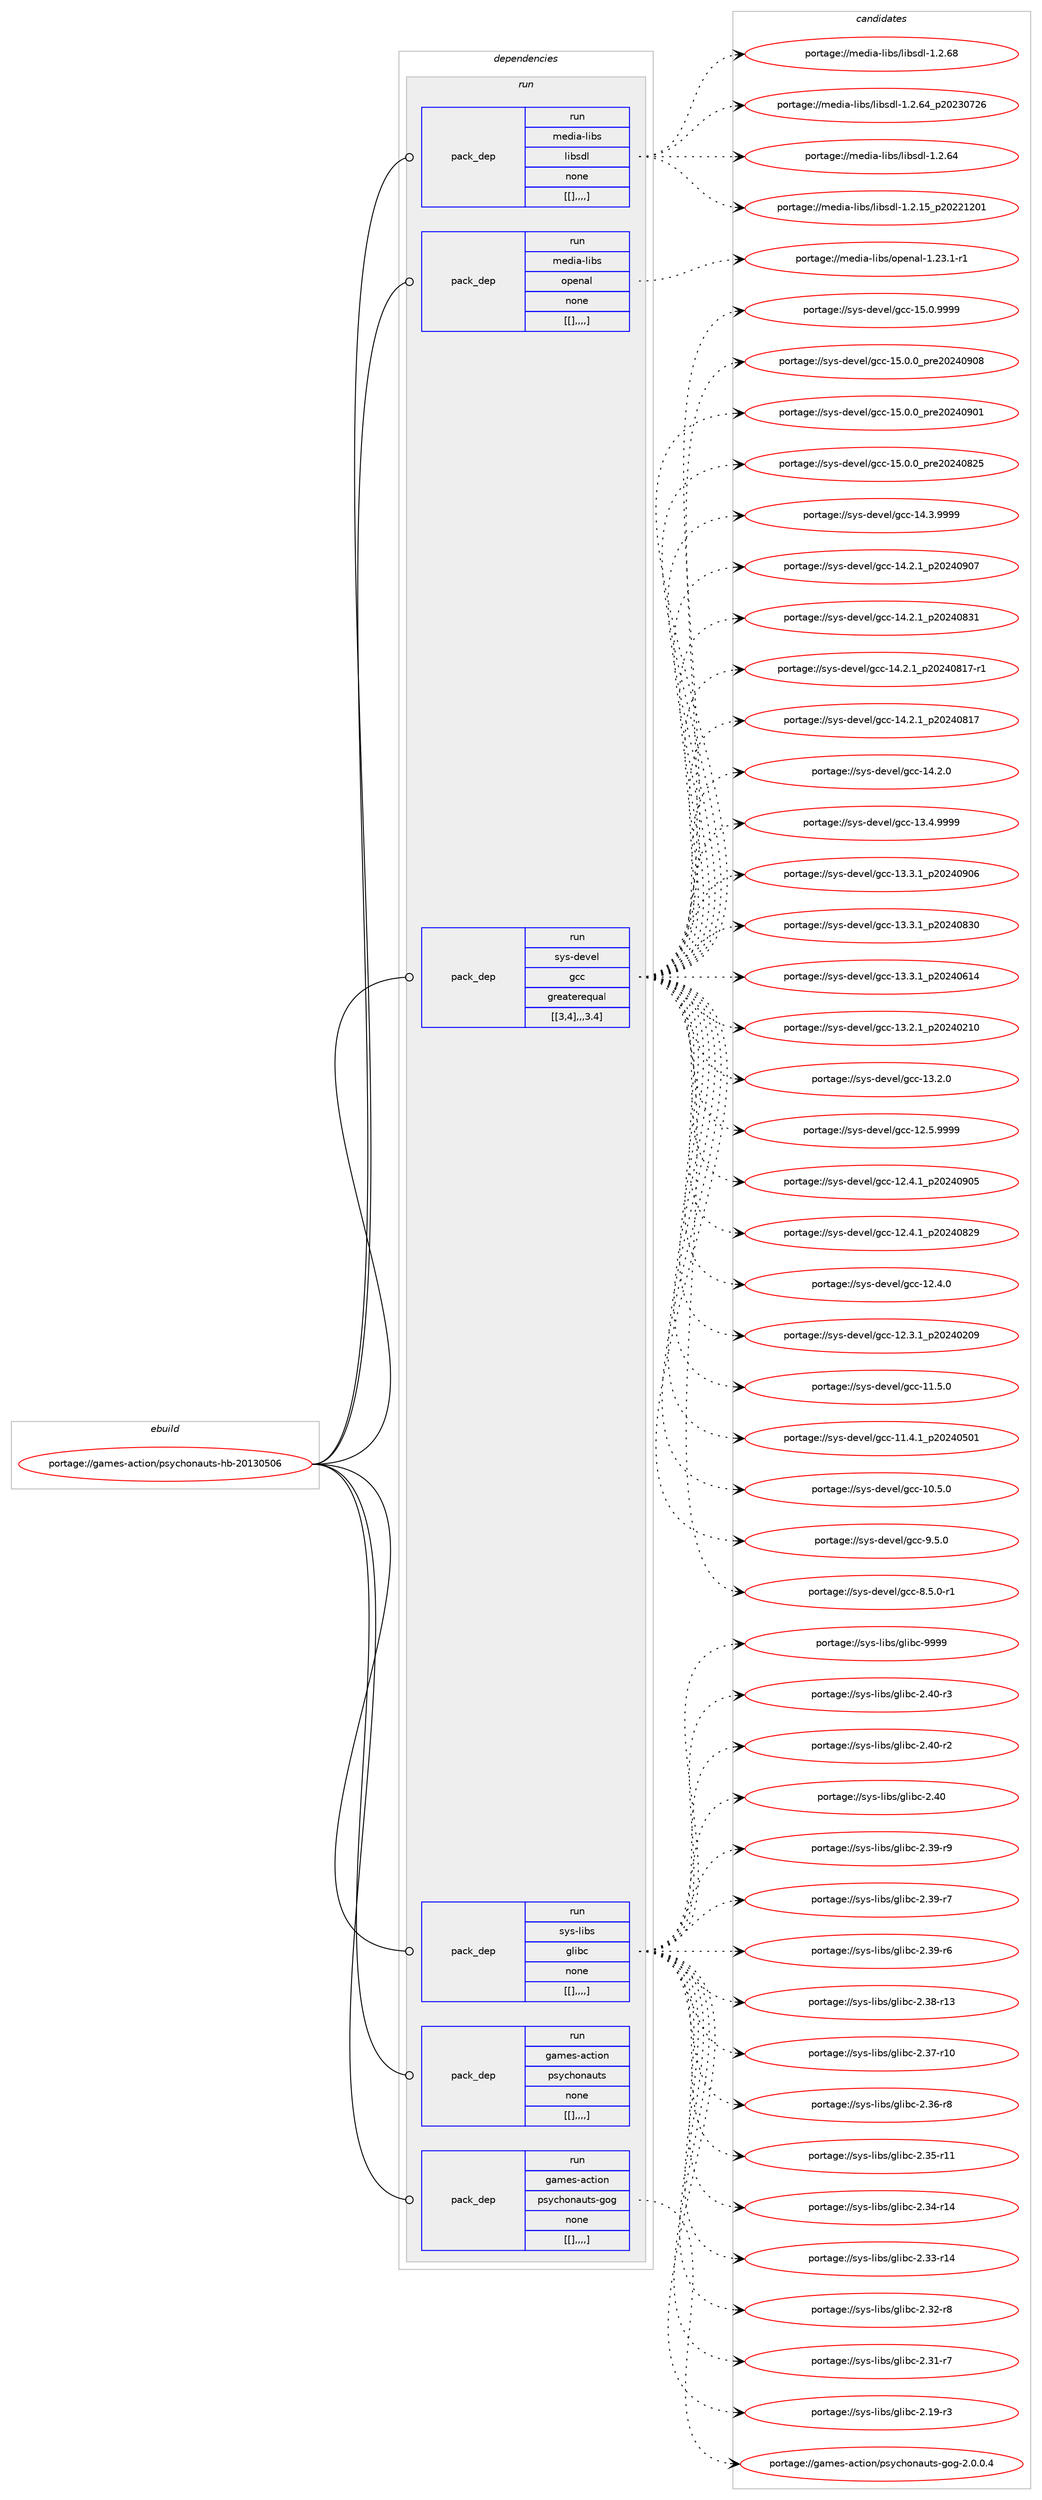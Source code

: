 digraph prolog {

# *************
# Graph options
# *************

newrank=true;
concentrate=true;
compound=true;
graph [rankdir=LR,fontname=Helvetica,fontsize=10,ranksep=1.5];#, ranksep=2.5, nodesep=0.2];
edge  [arrowhead=vee];
node  [fontname=Helvetica,fontsize=10];

# **********
# The ebuild
# **********

subgraph cluster_leftcol {
color=gray;
label=<<i>ebuild</i>>;
id [label="portage://games-action/psychonauts-hb-20130506", color=red, width=4, href="../games-action/psychonauts-hb-20130506.svg"];
}

# ****************
# The dependencies
# ****************

subgraph cluster_midcol {
color=gray;
label=<<i>dependencies</i>>;
subgraph cluster_compile {
fillcolor="#eeeeee";
style=filled;
label=<<i>compile</i>>;
}
subgraph cluster_compileandrun {
fillcolor="#eeeeee";
style=filled;
label=<<i>compile and run</i>>;
}
subgraph cluster_run {
fillcolor="#eeeeee";
style=filled;
label=<<i>run</i>>;
subgraph pack161661 {
dependency227711 [label=<<TABLE BORDER="0" CELLBORDER="1" CELLSPACING="0" CELLPADDING="4" WIDTH="220"><TR><TD ROWSPAN="6" CELLPADDING="30">pack_dep</TD></TR><TR><TD WIDTH="110">run</TD></TR><TR><TD>media-libs</TD></TR><TR><TD>libsdl</TD></TR><TR><TD>none</TD></TR><TR><TD>[[],,,,]</TD></TR></TABLE>>, shape=none, color=blue];
}
id:e -> dependency227711:w [weight=20,style="solid",arrowhead="odot"];
subgraph pack161662 {
dependency227712 [label=<<TABLE BORDER="0" CELLBORDER="1" CELLSPACING="0" CELLPADDING="4" WIDTH="220"><TR><TD ROWSPAN="6" CELLPADDING="30">pack_dep</TD></TR><TR><TD WIDTH="110">run</TD></TR><TR><TD>media-libs</TD></TR><TR><TD>openal</TD></TR><TR><TD>none</TD></TR><TR><TD>[[],,,,]</TD></TR></TABLE>>, shape=none, color=blue];
}
id:e -> dependency227712:w [weight=20,style="solid",arrowhead="odot"];
subgraph pack161663 {
dependency227713 [label=<<TABLE BORDER="0" CELLBORDER="1" CELLSPACING="0" CELLPADDING="4" WIDTH="220"><TR><TD ROWSPAN="6" CELLPADDING="30">pack_dep</TD></TR><TR><TD WIDTH="110">run</TD></TR><TR><TD>sys-devel</TD></TR><TR><TD>gcc</TD></TR><TR><TD>greaterequal</TD></TR><TR><TD>[[3,4],,,3.4]</TD></TR></TABLE>>, shape=none, color=blue];
}
id:e -> dependency227713:w [weight=20,style="solid",arrowhead="odot"];
subgraph pack161664 {
dependency227714 [label=<<TABLE BORDER="0" CELLBORDER="1" CELLSPACING="0" CELLPADDING="4" WIDTH="220"><TR><TD ROWSPAN="6" CELLPADDING="30">pack_dep</TD></TR><TR><TD WIDTH="110">run</TD></TR><TR><TD>sys-libs</TD></TR><TR><TD>glibc</TD></TR><TR><TD>none</TD></TR><TR><TD>[[],,,,]</TD></TR></TABLE>>, shape=none, color=blue];
}
id:e -> dependency227714:w [weight=20,style="solid",arrowhead="odot"];
subgraph pack161665 {
dependency227715 [label=<<TABLE BORDER="0" CELLBORDER="1" CELLSPACING="0" CELLPADDING="4" WIDTH="220"><TR><TD ROWSPAN="6" CELLPADDING="30">pack_dep</TD></TR><TR><TD WIDTH="110">run</TD></TR><TR><TD>games-action</TD></TR><TR><TD>psychonauts</TD></TR><TR><TD>none</TD></TR><TR><TD>[[],,,,]</TD></TR></TABLE>>, shape=none, color=blue];
}
id:e -> dependency227715:w [weight=20,style="solid",arrowhead="odot"];
subgraph pack161666 {
dependency227716 [label=<<TABLE BORDER="0" CELLBORDER="1" CELLSPACING="0" CELLPADDING="4" WIDTH="220"><TR><TD ROWSPAN="6" CELLPADDING="30">pack_dep</TD></TR><TR><TD WIDTH="110">run</TD></TR><TR><TD>games-action</TD></TR><TR><TD>psychonauts-gog</TD></TR><TR><TD>none</TD></TR><TR><TD>[[],,,,]</TD></TR></TABLE>>, shape=none, color=blue];
}
id:e -> dependency227716:w [weight=20,style="solid",arrowhead="odot"];
}
}

# **************
# The candidates
# **************

subgraph cluster_choices {
rank=same;
color=gray;
label=<<i>candidates</i>>;

subgraph choice161661 {
color=black;
nodesep=1;
choice109101100105974510810598115471081059811510010845494650465456 [label="portage://media-libs/libsdl-1.2.68", color=red, width=4,href="../media-libs/libsdl-1.2.68.svg"];
choice109101100105974510810598115471081059811510010845494650465452951125048505148555054 [label="portage://media-libs/libsdl-1.2.64_p20230726", color=red, width=4,href="../media-libs/libsdl-1.2.64_p20230726.svg"];
choice109101100105974510810598115471081059811510010845494650465452 [label="portage://media-libs/libsdl-1.2.64", color=red, width=4,href="../media-libs/libsdl-1.2.64.svg"];
choice109101100105974510810598115471081059811510010845494650464953951125048505049504849 [label="portage://media-libs/libsdl-1.2.15_p20221201", color=red, width=4,href="../media-libs/libsdl-1.2.15_p20221201.svg"];
dependency227711:e -> choice109101100105974510810598115471081059811510010845494650465456:w [style=dotted,weight="100"];
dependency227711:e -> choice109101100105974510810598115471081059811510010845494650465452951125048505148555054:w [style=dotted,weight="100"];
dependency227711:e -> choice109101100105974510810598115471081059811510010845494650465452:w [style=dotted,weight="100"];
dependency227711:e -> choice109101100105974510810598115471081059811510010845494650464953951125048505049504849:w [style=dotted,weight="100"];
}
subgraph choice161662 {
color=black;
nodesep=1;
choice1091011001059745108105981154711111210111097108454946505146494511449 [label="portage://media-libs/openal-1.23.1-r1", color=red, width=4,href="../media-libs/openal-1.23.1-r1.svg"];
dependency227712:e -> choice1091011001059745108105981154711111210111097108454946505146494511449:w [style=dotted,weight="100"];
}
subgraph choice161663 {
color=black;
nodesep=1;
choice1151211154510010111810110847103999945495346484657575757 [label="portage://sys-devel/gcc-15.0.9999", color=red, width=4,href="../sys-devel/gcc-15.0.9999.svg"];
choice1151211154510010111810110847103999945495346484648951121141015048505248574856 [label="portage://sys-devel/gcc-15.0.0_pre20240908", color=red, width=4,href="../sys-devel/gcc-15.0.0_pre20240908.svg"];
choice1151211154510010111810110847103999945495346484648951121141015048505248574849 [label="portage://sys-devel/gcc-15.0.0_pre20240901", color=red, width=4,href="../sys-devel/gcc-15.0.0_pre20240901.svg"];
choice1151211154510010111810110847103999945495346484648951121141015048505248565053 [label="portage://sys-devel/gcc-15.0.0_pre20240825", color=red, width=4,href="../sys-devel/gcc-15.0.0_pre20240825.svg"];
choice1151211154510010111810110847103999945495246514657575757 [label="portage://sys-devel/gcc-14.3.9999", color=red, width=4,href="../sys-devel/gcc-14.3.9999.svg"];
choice1151211154510010111810110847103999945495246504649951125048505248574855 [label="portage://sys-devel/gcc-14.2.1_p20240907", color=red, width=4,href="../sys-devel/gcc-14.2.1_p20240907.svg"];
choice1151211154510010111810110847103999945495246504649951125048505248565149 [label="portage://sys-devel/gcc-14.2.1_p20240831", color=red, width=4,href="../sys-devel/gcc-14.2.1_p20240831.svg"];
choice11512111545100101118101108471039999454952465046499511250485052485649554511449 [label="portage://sys-devel/gcc-14.2.1_p20240817-r1", color=red, width=4,href="../sys-devel/gcc-14.2.1_p20240817-r1.svg"];
choice1151211154510010111810110847103999945495246504649951125048505248564955 [label="portage://sys-devel/gcc-14.2.1_p20240817", color=red, width=4,href="../sys-devel/gcc-14.2.1_p20240817.svg"];
choice1151211154510010111810110847103999945495246504648 [label="portage://sys-devel/gcc-14.2.0", color=red, width=4,href="../sys-devel/gcc-14.2.0.svg"];
choice1151211154510010111810110847103999945495146524657575757 [label="portage://sys-devel/gcc-13.4.9999", color=red, width=4,href="../sys-devel/gcc-13.4.9999.svg"];
choice1151211154510010111810110847103999945495146514649951125048505248574854 [label="portage://sys-devel/gcc-13.3.1_p20240906", color=red, width=4,href="../sys-devel/gcc-13.3.1_p20240906.svg"];
choice1151211154510010111810110847103999945495146514649951125048505248565148 [label="portage://sys-devel/gcc-13.3.1_p20240830", color=red, width=4,href="../sys-devel/gcc-13.3.1_p20240830.svg"];
choice1151211154510010111810110847103999945495146514649951125048505248544952 [label="portage://sys-devel/gcc-13.3.1_p20240614", color=red, width=4,href="../sys-devel/gcc-13.3.1_p20240614.svg"];
choice1151211154510010111810110847103999945495146504649951125048505248504948 [label="portage://sys-devel/gcc-13.2.1_p20240210", color=red, width=4,href="../sys-devel/gcc-13.2.1_p20240210.svg"];
choice1151211154510010111810110847103999945495146504648 [label="portage://sys-devel/gcc-13.2.0", color=red, width=4,href="../sys-devel/gcc-13.2.0.svg"];
choice1151211154510010111810110847103999945495046534657575757 [label="portage://sys-devel/gcc-12.5.9999", color=red, width=4,href="../sys-devel/gcc-12.5.9999.svg"];
choice1151211154510010111810110847103999945495046524649951125048505248574853 [label="portage://sys-devel/gcc-12.4.1_p20240905", color=red, width=4,href="../sys-devel/gcc-12.4.1_p20240905.svg"];
choice1151211154510010111810110847103999945495046524649951125048505248565057 [label="portage://sys-devel/gcc-12.4.1_p20240829", color=red, width=4,href="../sys-devel/gcc-12.4.1_p20240829.svg"];
choice1151211154510010111810110847103999945495046524648 [label="portage://sys-devel/gcc-12.4.0", color=red, width=4,href="../sys-devel/gcc-12.4.0.svg"];
choice1151211154510010111810110847103999945495046514649951125048505248504857 [label="portage://sys-devel/gcc-12.3.1_p20240209", color=red, width=4,href="../sys-devel/gcc-12.3.1_p20240209.svg"];
choice1151211154510010111810110847103999945494946534648 [label="portage://sys-devel/gcc-11.5.0", color=red, width=4,href="../sys-devel/gcc-11.5.0.svg"];
choice1151211154510010111810110847103999945494946524649951125048505248534849 [label="portage://sys-devel/gcc-11.4.1_p20240501", color=red, width=4,href="../sys-devel/gcc-11.4.1_p20240501.svg"];
choice1151211154510010111810110847103999945494846534648 [label="portage://sys-devel/gcc-10.5.0", color=red, width=4,href="../sys-devel/gcc-10.5.0.svg"];
choice11512111545100101118101108471039999455746534648 [label="portage://sys-devel/gcc-9.5.0", color=red, width=4,href="../sys-devel/gcc-9.5.0.svg"];
choice115121115451001011181011084710399994556465346484511449 [label="portage://sys-devel/gcc-8.5.0-r1", color=red, width=4,href="../sys-devel/gcc-8.5.0-r1.svg"];
dependency227713:e -> choice1151211154510010111810110847103999945495346484657575757:w [style=dotted,weight="100"];
dependency227713:e -> choice1151211154510010111810110847103999945495346484648951121141015048505248574856:w [style=dotted,weight="100"];
dependency227713:e -> choice1151211154510010111810110847103999945495346484648951121141015048505248574849:w [style=dotted,weight="100"];
dependency227713:e -> choice1151211154510010111810110847103999945495346484648951121141015048505248565053:w [style=dotted,weight="100"];
dependency227713:e -> choice1151211154510010111810110847103999945495246514657575757:w [style=dotted,weight="100"];
dependency227713:e -> choice1151211154510010111810110847103999945495246504649951125048505248574855:w [style=dotted,weight="100"];
dependency227713:e -> choice1151211154510010111810110847103999945495246504649951125048505248565149:w [style=dotted,weight="100"];
dependency227713:e -> choice11512111545100101118101108471039999454952465046499511250485052485649554511449:w [style=dotted,weight="100"];
dependency227713:e -> choice1151211154510010111810110847103999945495246504649951125048505248564955:w [style=dotted,weight="100"];
dependency227713:e -> choice1151211154510010111810110847103999945495246504648:w [style=dotted,weight="100"];
dependency227713:e -> choice1151211154510010111810110847103999945495146524657575757:w [style=dotted,weight="100"];
dependency227713:e -> choice1151211154510010111810110847103999945495146514649951125048505248574854:w [style=dotted,weight="100"];
dependency227713:e -> choice1151211154510010111810110847103999945495146514649951125048505248565148:w [style=dotted,weight="100"];
dependency227713:e -> choice1151211154510010111810110847103999945495146514649951125048505248544952:w [style=dotted,weight="100"];
dependency227713:e -> choice1151211154510010111810110847103999945495146504649951125048505248504948:w [style=dotted,weight="100"];
dependency227713:e -> choice1151211154510010111810110847103999945495146504648:w [style=dotted,weight="100"];
dependency227713:e -> choice1151211154510010111810110847103999945495046534657575757:w [style=dotted,weight="100"];
dependency227713:e -> choice1151211154510010111810110847103999945495046524649951125048505248574853:w [style=dotted,weight="100"];
dependency227713:e -> choice1151211154510010111810110847103999945495046524649951125048505248565057:w [style=dotted,weight="100"];
dependency227713:e -> choice1151211154510010111810110847103999945495046524648:w [style=dotted,weight="100"];
dependency227713:e -> choice1151211154510010111810110847103999945495046514649951125048505248504857:w [style=dotted,weight="100"];
dependency227713:e -> choice1151211154510010111810110847103999945494946534648:w [style=dotted,weight="100"];
dependency227713:e -> choice1151211154510010111810110847103999945494946524649951125048505248534849:w [style=dotted,weight="100"];
dependency227713:e -> choice1151211154510010111810110847103999945494846534648:w [style=dotted,weight="100"];
dependency227713:e -> choice11512111545100101118101108471039999455746534648:w [style=dotted,weight="100"];
dependency227713:e -> choice115121115451001011181011084710399994556465346484511449:w [style=dotted,weight="100"];
}
subgraph choice161664 {
color=black;
nodesep=1;
choice11512111545108105981154710310810598994557575757 [label="portage://sys-libs/glibc-9999", color=red, width=4,href="../sys-libs/glibc-9999.svg"];
choice115121115451081059811547103108105989945504652484511451 [label="portage://sys-libs/glibc-2.40-r3", color=red, width=4,href="../sys-libs/glibc-2.40-r3.svg"];
choice115121115451081059811547103108105989945504652484511450 [label="portage://sys-libs/glibc-2.40-r2", color=red, width=4,href="../sys-libs/glibc-2.40-r2.svg"];
choice11512111545108105981154710310810598994550465248 [label="portage://sys-libs/glibc-2.40", color=red, width=4,href="../sys-libs/glibc-2.40.svg"];
choice115121115451081059811547103108105989945504651574511457 [label="portage://sys-libs/glibc-2.39-r9", color=red, width=4,href="../sys-libs/glibc-2.39-r9.svg"];
choice115121115451081059811547103108105989945504651574511455 [label="portage://sys-libs/glibc-2.39-r7", color=red, width=4,href="../sys-libs/glibc-2.39-r7.svg"];
choice115121115451081059811547103108105989945504651574511454 [label="portage://sys-libs/glibc-2.39-r6", color=red, width=4,href="../sys-libs/glibc-2.39-r6.svg"];
choice11512111545108105981154710310810598994550465156451144951 [label="portage://sys-libs/glibc-2.38-r13", color=red, width=4,href="../sys-libs/glibc-2.38-r13.svg"];
choice11512111545108105981154710310810598994550465155451144948 [label="portage://sys-libs/glibc-2.37-r10", color=red, width=4,href="../sys-libs/glibc-2.37-r10.svg"];
choice115121115451081059811547103108105989945504651544511456 [label="portage://sys-libs/glibc-2.36-r8", color=red, width=4,href="../sys-libs/glibc-2.36-r8.svg"];
choice11512111545108105981154710310810598994550465153451144949 [label="portage://sys-libs/glibc-2.35-r11", color=red, width=4,href="../sys-libs/glibc-2.35-r11.svg"];
choice11512111545108105981154710310810598994550465152451144952 [label="portage://sys-libs/glibc-2.34-r14", color=red, width=4,href="../sys-libs/glibc-2.34-r14.svg"];
choice11512111545108105981154710310810598994550465151451144952 [label="portage://sys-libs/glibc-2.33-r14", color=red, width=4,href="../sys-libs/glibc-2.33-r14.svg"];
choice115121115451081059811547103108105989945504651504511456 [label="portage://sys-libs/glibc-2.32-r8", color=red, width=4,href="../sys-libs/glibc-2.32-r8.svg"];
choice115121115451081059811547103108105989945504651494511455 [label="portage://sys-libs/glibc-2.31-r7", color=red, width=4,href="../sys-libs/glibc-2.31-r7.svg"];
choice115121115451081059811547103108105989945504649574511451 [label="portage://sys-libs/glibc-2.19-r3", color=red, width=4,href="../sys-libs/glibc-2.19-r3.svg"];
dependency227714:e -> choice11512111545108105981154710310810598994557575757:w [style=dotted,weight="100"];
dependency227714:e -> choice115121115451081059811547103108105989945504652484511451:w [style=dotted,weight="100"];
dependency227714:e -> choice115121115451081059811547103108105989945504652484511450:w [style=dotted,weight="100"];
dependency227714:e -> choice11512111545108105981154710310810598994550465248:w [style=dotted,weight="100"];
dependency227714:e -> choice115121115451081059811547103108105989945504651574511457:w [style=dotted,weight="100"];
dependency227714:e -> choice115121115451081059811547103108105989945504651574511455:w [style=dotted,weight="100"];
dependency227714:e -> choice115121115451081059811547103108105989945504651574511454:w [style=dotted,weight="100"];
dependency227714:e -> choice11512111545108105981154710310810598994550465156451144951:w [style=dotted,weight="100"];
dependency227714:e -> choice11512111545108105981154710310810598994550465155451144948:w [style=dotted,weight="100"];
dependency227714:e -> choice115121115451081059811547103108105989945504651544511456:w [style=dotted,weight="100"];
dependency227714:e -> choice11512111545108105981154710310810598994550465153451144949:w [style=dotted,weight="100"];
dependency227714:e -> choice11512111545108105981154710310810598994550465152451144952:w [style=dotted,weight="100"];
dependency227714:e -> choice11512111545108105981154710310810598994550465151451144952:w [style=dotted,weight="100"];
dependency227714:e -> choice115121115451081059811547103108105989945504651504511456:w [style=dotted,weight="100"];
dependency227714:e -> choice115121115451081059811547103108105989945504651494511455:w [style=dotted,weight="100"];
dependency227714:e -> choice115121115451081059811547103108105989945504649574511451:w [style=dotted,weight="100"];
}
subgraph choice161665 {
color=black;
nodesep=1;
}
subgraph choice161666 {
color=black;
nodesep=1;
choice10397109101115459799116105111110471121151219910411111097117116115451031111034550464846484652 [label="portage://games-action/psychonauts-gog-2.0.0.4", color=red, width=4,href="../games-action/psychonauts-gog-2.0.0.4.svg"];
dependency227716:e -> choice10397109101115459799116105111110471121151219910411111097117116115451031111034550464846484652:w [style=dotted,weight="100"];
}
}

}

